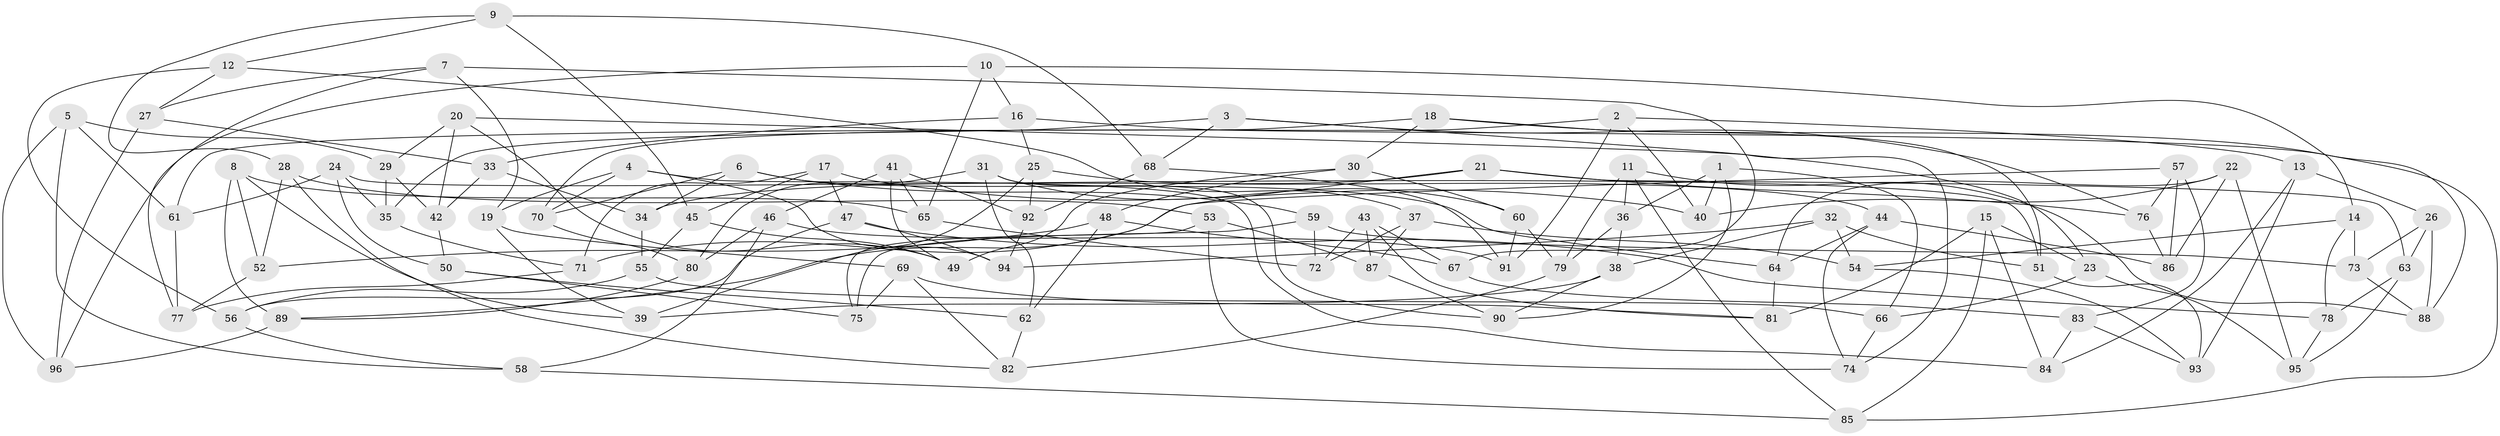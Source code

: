 // Generated by graph-tools (version 1.1) at 2025/11/02/27/25 16:11:47]
// undirected, 96 vertices, 192 edges
graph export_dot {
graph [start="1"]
  node [color=gray90,style=filled];
  1;
  2;
  3;
  4;
  5;
  6;
  7;
  8;
  9;
  10;
  11;
  12;
  13;
  14;
  15;
  16;
  17;
  18;
  19;
  20;
  21;
  22;
  23;
  24;
  25;
  26;
  27;
  28;
  29;
  30;
  31;
  32;
  33;
  34;
  35;
  36;
  37;
  38;
  39;
  40;
  41;
  42;
  43;
  44;
  45;
  46;
  47;
  48;
  49;
  50;
  51;
  52;
  53;
  54;
  55;
  56;
  57;
  58;
  59;
  60;
  61;
  62;
  63;
  64;
  65;
  66;
  67;
  68;
  69;
  70;
  71;
  72;
  73;
  74;
  75;
  76;
  77;
  78;
  79;
  80;
  81;
  82;
  83;
  84;
  85;
  86;
  87;
  88;
  89;
  90;
  91;
  92;
  93;
  94;
  95;
  96;
  1 -- 40;
  1 -- 36;
  1 -- 90;
  1 -- 66;
  2 -- 13;
  2 -- 70;
  2 -- 40;
  2 -- 91;
  3 -- 74;
  3 -- 35;
  3 -- 76;
  3 -- 68;
  4 -- 70;
  4 -- 19;
  4 -- 84;
  4 -- 94;
  5 -- 61;
  5 -- 96;
  5 -- 29;
  5 -- 58;
  6 -- 64;
  6 -- 34;
  6 -- 59;
  6 -- 70;
  7 -- 67;
  7 -- 19;
  7 -- 27;
  7 -- 77;
  8 -- 65;
  8 -- 89;
  8 -- 39;
  8 -- 52;
  9 -- 68;
  9 -- 28;
  9 -- 12;
  9 -- 45;
  10 -- 96;
  10 -- 16;
  10 -- 65;
  10 -- 14;
  11 -- 88;
  11 -- 36;
  11 -- 85;
  11 -- 79;
  12 -- 56;
  12 -- 27;
  12 -- 37;
  13 -- 93;
  13 -- 84;
  13 -- 26;
  14 -- 54;
  14 -- 78;
  14 -- 73;
  15 -- 23;
  15 -- 81;
  15 -- 85;
  15 -- 84;
  16 -- 85;
  16 -- 33;
  16 -- 25;
  17 -- 40;
  17 -- 45;
  17 -- 71;
  17 -- 47;
  18 -- 51;
  18 -- 30;
  18 -- 61;
  18 -- 88;
  19 -- 69;
  19 -- 39;
  20 -- 29;
  20 -- 23;
  20 -- 49;
  20 -- 42;
  21 -- 63;
  21 -- 76;
  21 -- 89;
  21 -- 34;
  22 -- 64;
  22 -- 95;
  22 -- 40;
  22 -- 86;
  23 -- 66;
  23 -- 95;
  24 -- 51;
  24 -- 50;
  24 -- 35;
  24 -- 61;
  25 -- 92;
  25 -- 39;
  25 -- 44;
  26 -- 73;
  26 -- 88;
  26 -- 63;
  27 -- 33;
  27 -- 96;
  28 -- 82;
  28 -- 52;
  28 -- 53;
  29 -- 42;
  29 -- 35;
  30 -- 49;
  30 -- 60;
  30 -- 48;
  31 -- 80;
  31 -- 62;
  31 -- 60;
  31 -- 90;
  32 -- 54;
  32 -- 94;
  32 -- 38;
  32 -- 51;
  33 -- 42;
  33 -- 34;
  34 -- 55;
  35 -- 71;
  36 -- 38;
  36 -- 79;
  37 -- 87;
  37 -- 72;
  37 -- 54;
  38 -- 90;
  38 -- 39;
  41 -- 92;
  41 -- 49;
  41 -- 65;
  41 -- 46;
  42 -- 50;
  43 -- 67;
  43 -- 87;
  43 -- 81;
  43 -- 72;
  44 -- 64;
  44 -- 74;
  44 -- 86;
  45 -- 49;
  45 -- 55;
  46 -- 80;
  46 -- 91;
  46 -- 58;
  47 -- 94;
  47 -- 78;
  47 -- 56;
  48 -- 62;
  48 -- 52;
  48 -- 67;
  50 -- 62;
  50 -- 75;
  51 -- 93;
  52 -- 77;
  53 -- 75;
  53 -- 74;
  53 -- 87;
  54 -- 93;
  55 -- 66;
  55 -- 56;
  56 -- 58;
  57 -- 71;
  57 -- 86;
  57 -- 76;
  57 -- 83;
  58 -- 85;
  59 -- 73;
  59 -- 75;
  59 -- 72;
  60 -- 91;
  60 -- 79;
  61 -- 77;
  62 -- 82;
  63 -- 95;
  63 -- 78;
  64 -- 81;
  65 -- 72;
  66 -- 74;
  67 -- 83;
  68 -- 91;
  68 -- 92;
  69 -- 82;
  69 -- 81;
  69 -- 75;
  70 -- 80;
  71 -- 77;
  73 -- 88;
  76 -- 86;
  78 -- 95;
  79 -- 82;
  80 -- 89;
  83 -- 93;
  83 -- 84;
  87 -- 90;
  89 -- 96;
  92 -- 94;
}
